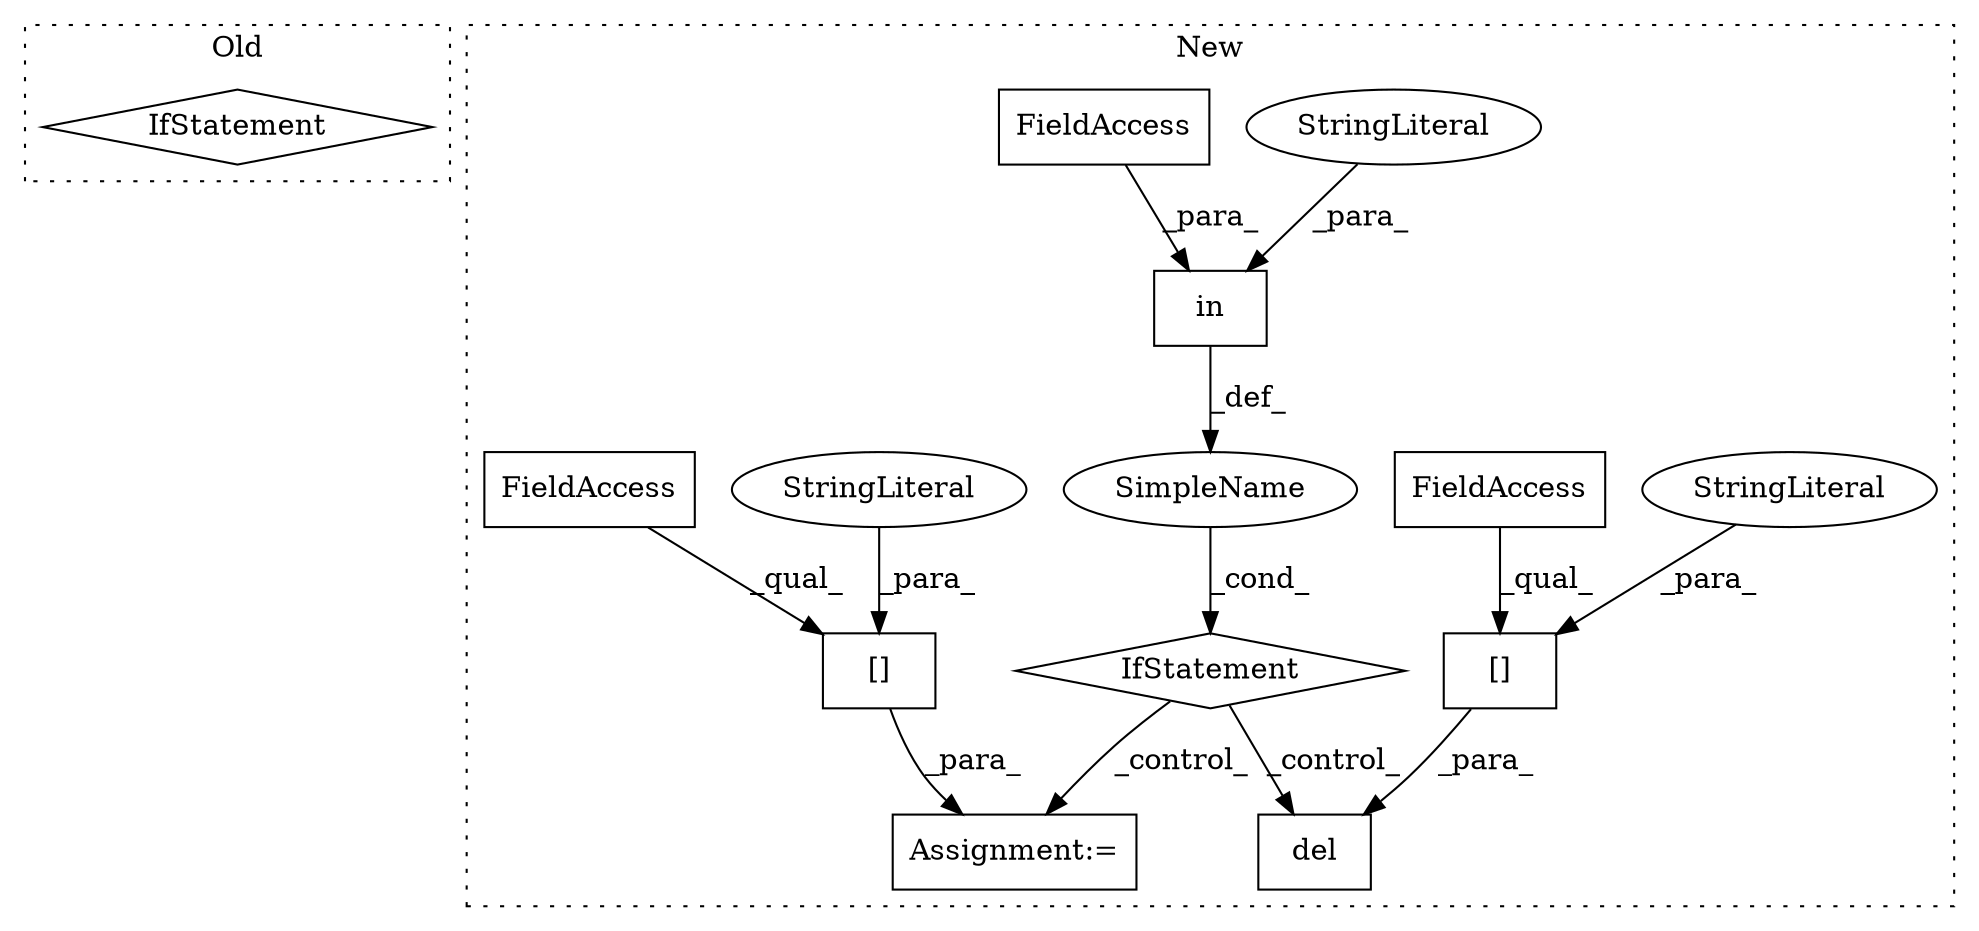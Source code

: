 digraph G {
subgraph cluster0 {
1 [label="IfStatement" a="25" s="1542" l="26" shape="diamond"];
label = "Old";
style="dotted";
}
subgraph cluster1 {
2 [label="del" a="32" s="845,871" l="4,1" shape="box"];
3 [label="[]" a="2" s="849,870" l="7,1" shape="box"];
4 [label="IfStatement" a="25" s="399,429" l="8,2" shape="diamond"];
5 [label="SimpleName" a="42" s="" l="" shape="ellipse"];
6 [label="in" a="105" s="407" l="22" shape="box"];
7 [label="StringLiteral" a="45" s="856" l="14" shape="ellipse"];
8 [label="StringLiteral" a="45" s="407" l="12" shape="ellipse"];
9 [label="FieldAccess" a="22" s="849" l="6" shape="box"];
10 [label="FieldAccess" a="22" s="423" l="6" shape="box"];
11 [label="Assignment:=" a="7" s="522" l="1" shape="box"];
12 [label="[]" a="2" s="523,537" l="7,1" shape="box"];
13 [label="StringLiteral" a="45" s="530" l="7" shape="ellipse"];
14 [label="FieldAccess" a="22" s="523" l="6" shape="box"];
label = "New";
style="dotted";
}
3 -> 2 [label="_para_"];
4 -> 11 [label="_control_"];
4 -> 2 [label="_control_"];
5 -> 4 [label="_cond_"];
6 -> 5 [label="_def_"];
7 -> 3 [label="_para_"];
8 -> 6 [label="_para_"];
9 -> 3 [label="_qual_"];
10 -> 6 [label="_para_"];
12 -> 11 [label="_para_"];
13 -> 12 [label="_para_"];
14 -> 12 [label="_qual_"];
}